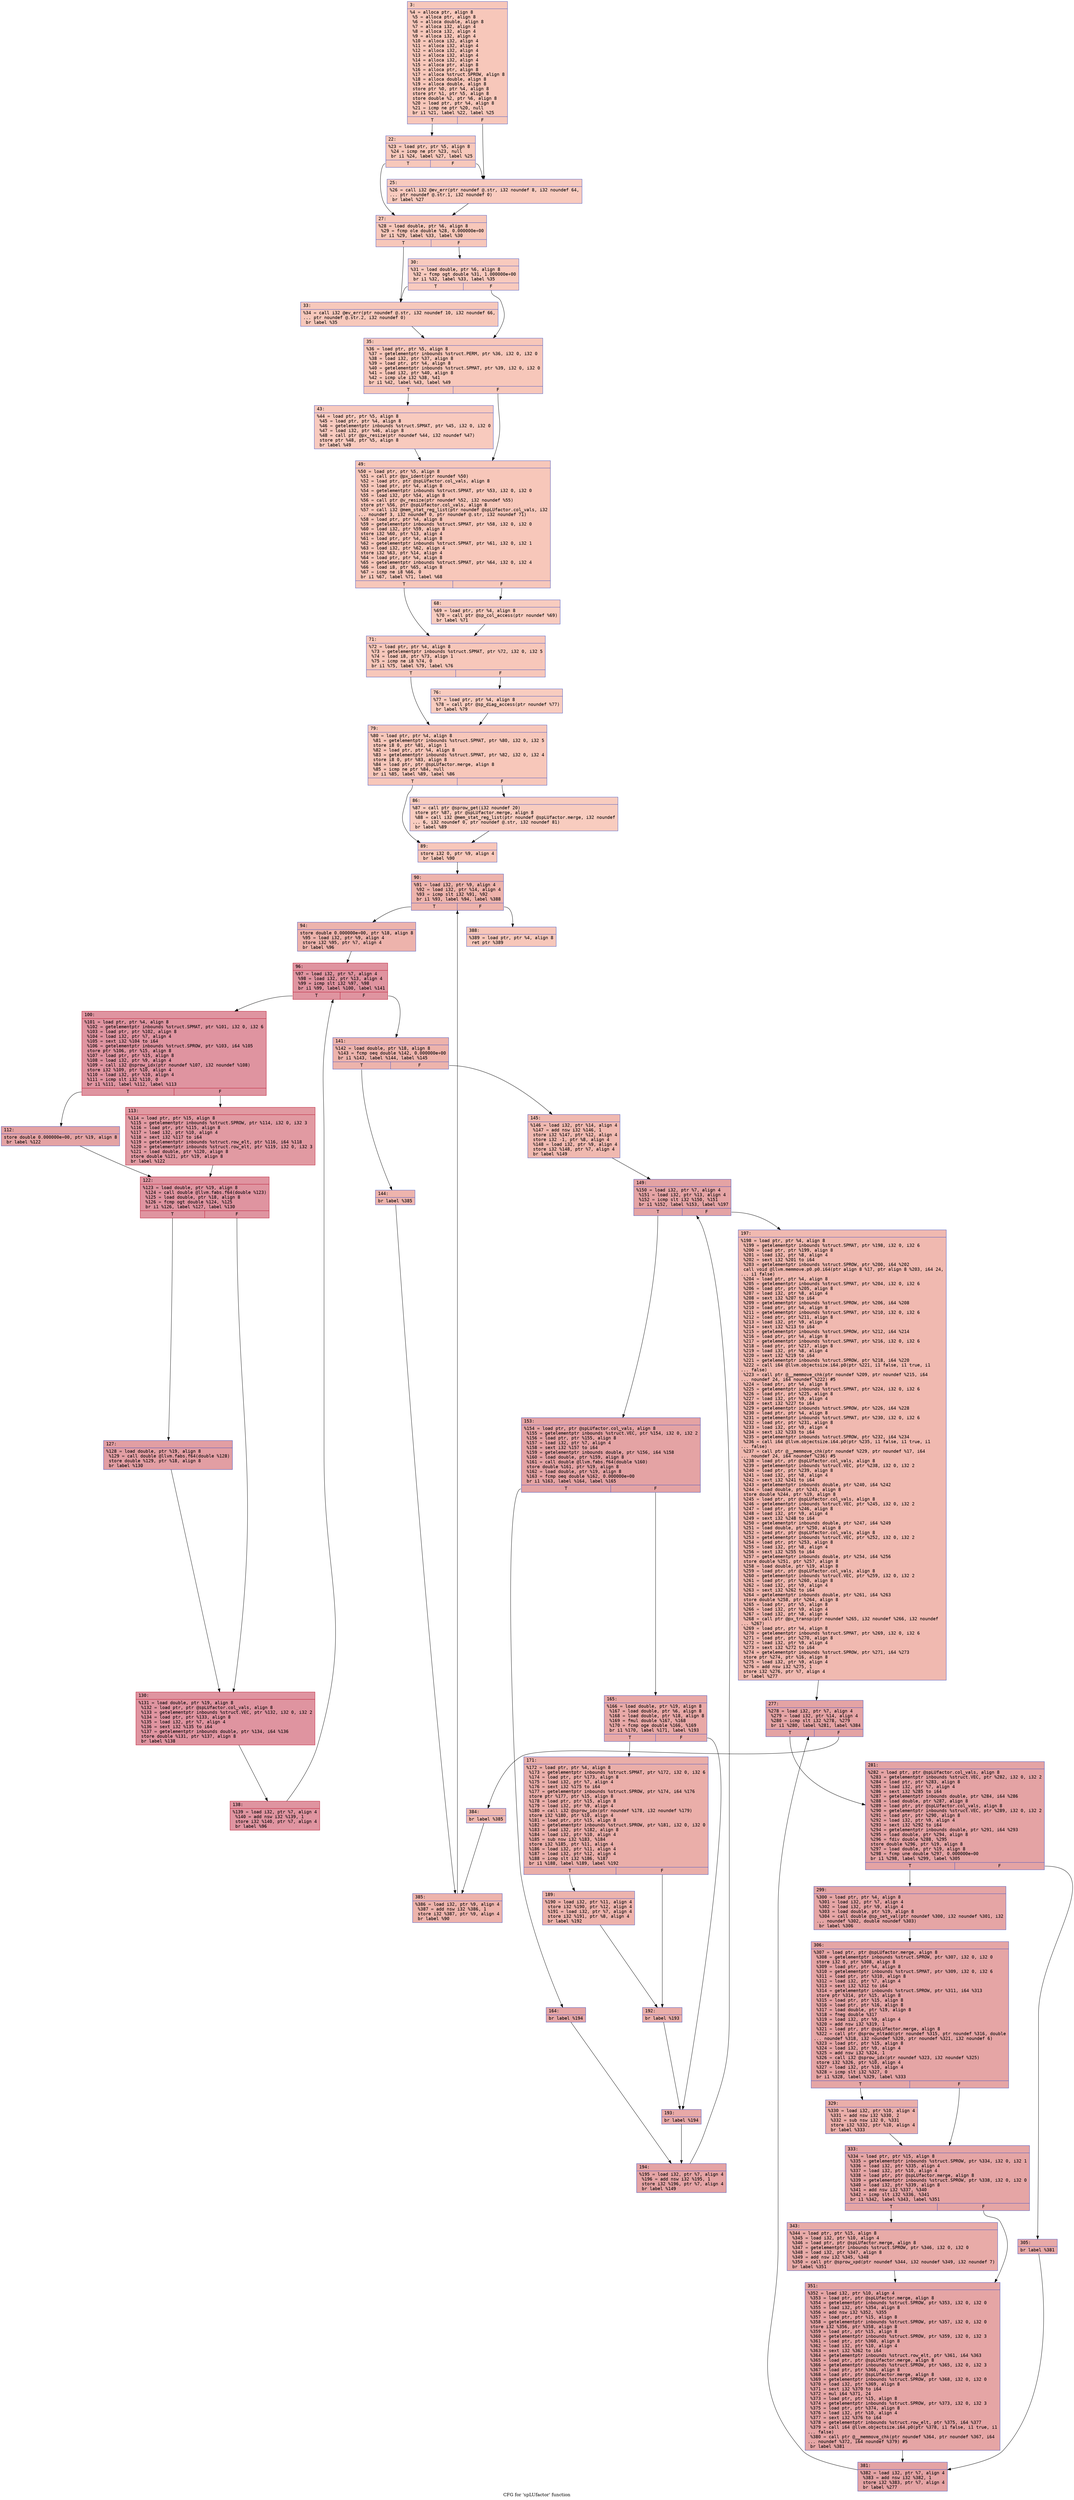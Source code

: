 digraph "CFG for 'spLUfactor' function" {
	label="CFG for 'spLUfactor' function";

	Node0x600001191fe0 [shape=record,color="#3d50c3ff", style=filled, fillcolor="#ec7f6370" fontname="Courier",label="{3:\l|  %4 = alloca ptr, align 8\l  %5 = alloca ptr, align 8\l  %6 = alloca double, align 8\l  %7 = alloca i32, align 4\l  %8 = alloca i32, align 4\l  %9 = alloca i32, align 4\l  %10 = alloca i32, align 4\l  %11 = alloca i32, align 4\l  %12 = alloca i32, align 4\l  %13 = alloca i32, align 4\l  %14 = alloca i32, align 4\l  %15 = alloca ptr, align 8\l  %16 = alloca ptr, align 8\l  %17 = alloca %struct.SPROW, align 8\l  %18 = alloca double, align 8\l  %19 = alloca double, align 8\l  store ptr %0, ptr %4, align 8\l  store ptr %1, ptr %5, align 8\l  store double %2, ptr %6, align 8\l  %20 = load ptr, ptr %4, align 8\l  %21 = icmp ne ptr %20, null\l  br i1 %21, label %22, label %25\l|{<s0>T|<s1>F}}"];
	Node0x600001191fe0:s0 -> Node0x600001192030[tooltip="3 -> 22\nProbability 62.50%" ];
	Node0x600001191fe0:s1 -> Node0x600001192080[tooltip="3 -> 25\nProbability 37.50%" ];
	Node0x600001192030 [shape=record,color="#3d50c3ff", style=filled, fillcolor="#ed836670" fontname="Courier",label="{22:\l|  %23 = load ptr, ptr %5, align 8\l  %24 = icmp ne ptr %23, null\l  br i1 %24, label %27, label %25\l|{<s0>T|<s1>F}}"];
	Node0x600001192030:s0 -> Node0x6000011920d0[tooltip="22 -> 27\nProbability 62.50%" ];
	Node0x600001192030:s1 -> Node0x600001192080[tooltip="22 -> 25\nProbability 37.50%" ];
	Node0x600001192080 [shape=record,color="#3d50c3ff", style=filled, fillcolor="#ef886b70" fontname="Courier",label="{25:\l|  %26 = call i32 @ev_err(ptr noundef @.str, i32 noundef 8, i32 noundef 64,\l... ptr noundef @.str.1, i32 noundef 0)\l  br label %27\l}"];
	Node0x600001192080 -> Node0x6000011920d0[tooltip="25 -> 27\nProbability 100.00%" ];
	Node0x6000011920d0 [shape=record,color="#3d50c3ff", style=filled, fillcolor="#ec7f6370" fontname="Courier",label="{27:\l|  %28 = load double, ptr %6, align 8\l  %29 = fcmp ole double %28, 0.000000e+00\l  br i1 %29, label %33, label %30\l|{<s0>T|<s1>F}}"];
	Node0x6000011920d0:s0 -> Node0x600001192170[tooltip="27 -> 33\nProbability 50.00%" ];
	Node0x6000011920d0:s1 -> Node0x600001192120[tooltip="27 -> 30\nProbability 50.00%" ];
	Node0x600001192120 [shape=record,color="#3d50c3ff", style=filled, fillcolor="#ef886b70" fontname="Courier",label="{30:\l|  %31 = load double, ptr %6, align 8\l  %32 = fcmp ogt double %31, 1.000000e+00\l  br i1 %32, label %33, label %35\l|{<s0>T|<s1>F}}"];
	Node0x600001192120:s0 -> Node0x600001192170[tooltip="30 -> 33\nProbability 50.00%" ];
	Node0x600001192120:s1 -> Node0x6000011921c0[tooltip="30 -> 35\nProbability 50.00%" ];
	Node0x600001192170 [shape=record,color="#3d50c3ff", style=filled, fillcolor="#ed836670" fontname="Courier",label="{33:\l|  %34 = call i32 @ev_err(ptr noundef @.str, i32 noundef 10, i32 noundef 66,\l... ptr noundef @.str.2, i32 noundef 0)\l  br label %35\l}"];
	Node0x600001192170 -> Node0x6000011921c0[tooltip="33 -> 35\nProbability 100.00%" ];
	Node0x6000011921c0 [shape=record,color="#3d50c3ff", style=filled, fillcolor="#ec7f6370" fontname="Courier",label="{35:\l|  %36 = load ptr, ptr %5, align 8\l  %37 = getelementptr inbounds %struct.PERM, ptr %36, i32 0, i32 0\l  %38 = load i32, ptr %37, align 8\l  %39 = load ptr, ptr %4, align 8\l  %40 = getelementptr inbounds %struct.SPMAT, ptr %39, i32 0, i32 0\l  %41 = load i32, ptr %40, align 8\l  %42 = icmp ule i32 %38, %41\l  br i1 %42, label %43, label %49\l|{<s0>T|<s1>F}}"];
	Node0x6000011921c0:s0 -> Node0x600001192210[tooltip="35 -> 43\nProbability 50.00%" ];
	Node0x6000011921c0:s1 -> Node0x600001192260[tooltip="35 -> 49\nProbability 50.00%" ];
	Node0x600001192210 [shape=record,color="#3d50c3ff", style=filled, fillcolor="#ef886b70" fontname="Courier",label="{43:\l|  %44 = load ptr, ptr %5, align 8\l  %45 = load ptr, ptr %4, align 8\l  %46 = getelementptr inbounds %struct.SPMAT, ptr %45, i32 0, i32 0\l  %47 = load i32, ptr %46, align 8\l  %48 = call ptr @px_resize(ptr noundef %44, i32 noundef %47)\l  store ptr %48, ptr %5, align 8\l  br label %49\l}"];
	Node0x600001192210 -> Node0x600001192260[tooltip="43 -> 49\nProbability 100.00%" ];
	Node0x600001192260 [shape=record,color="#3d50c3ff", style=filled, fillcolor="#ec7f6370" fontname="Courier",label="{49:\l|  %50 = load ptr, ptr %5, align 8\l  %51 = call ptr @px_ident(ptr noundef %50)\l  %52 = load ptr, ptr @spLUfactor.col_vals, align 8\l  %53 = load ptr, ptr %4, align 8\l  %54 = getelementptr inbounds %struct.SPMAT, ptr %53, i32 0, i32 0\l  %55 = load i32, ptr %54, align 8\l  %56 = call ptr @v_resize(ptr noundef %52, i32 noundef %55)\l  store ptr %56, ptr @spLUfactor.col_vals, align 8\l  %57 = call i32 @mem_stat_reg_list(ptr noundef @spLUfactor.col_vals, i32\l... noundef 3, i32 noundef 0, ptr noundef @.str, i32 noundef 71)\l  %58 = load ptr, ptr %4, align 8\l  %59 = getelementptr inbounds %struct.SPMAT, ptr %58, i32 0, i32 0\l  %60 = load i32, ptr %59, align 8\l  store i32 %60, ptr %13, align 4\l  %61 = load ptr, ptr %4, align 8\l  %62 = getelementptr inbounds %struct.SPMAT, ptr %61, i32 0, i32 1\l  %63 = load i32, ptr %62, align 4\l  store i32 %63, ptr %14, align 4\l  %64 = load ptr, ptr %4, align 8\l  %65 = getelementptr inbounds %struct.SPMAT, ptr %64, i32 0, i32 4\l  %66 = load i8, ptr %65, align 8\l  %67 = icmp ne i8 %66, 0\l  br i1 %67, label %71, label %68\l|{<s0>T|<s1>F}}"];
	Node0x600001192260:s0 -> Node0x600001192300[tooltip="49 -> 71\nProbability 62.50%" ];
	Node0x600001192260:s1 -> Node0x6000011922b0[tooltip="49 -> 68\nProbability 37.50%" ];
	Node0x6000011922b0 [shape=record,color="#3d50c3ff", style=filled, fillcolor="#f08b6e70" fontname="Courier",label="{68:\l|  %69 = load ptr, ptr %4, align 8\l  %70 = call ptr @sp_col_access(ptr noundef %69)\l  br label %71\l}"];
	Node0x6000011922b0 -> Node0x600001192300[tooltip="68 -> 71\nProbability 100.00%" ];
	Node0x600001192300 [shape=record,color="#3d50c3ff", style=filled, fillcolor="#ec7f6370" fontname="Courier",label="{71:\l|  %72 = load ptr, ptr %4, align 8\l  %73 = getelementptr inbounds %struct.SPMAT, ptr %72, i32 0, i32 5\l  %74 = load i8, ptr %73, align 1\l  %75 = icmp ne i8 %74, 0\l  br i1 %75, label %79, label %76\l|{<s0>T|<s1>F}}"];
	Node0x600001192300:s0 -> Node0x6000011923a0[tooltip="71 -> 79\nProbability 62.50%" ];
	Node0x600001192300:s1 -> Node0x600001192350[tooltip="71 -> 76\nProbability 37.50%" ];
	Node0x600001192350 [shape=record,color="#3d50c3ff", style=filled, fillcolor="#f08b6e70" fontname="Courier",label="{76:\l|  %77 = load ptr, ptr %4, align 8\l  %78 = call ptr @sp_diag_access(ptr noundef %77)\l  br label %79\l}"];
	Node0x600001192350 -> Node0x6000011923a0[tooltip="76 -> 79\nProbability 100.00%" ];
	Node0x6000011923a0 [shape=record,color="#3d50c3ff", style=filled, fillcolor="#ec7f6370" fontname="Courier",label="{79:\l|  %80 = load ptr, ptr %4, align 8\l  %81 = getelementptr inbounds %struct.SPMAT, ptr %80, i32 0, i32 5\l  store i8 0, ptr %81, align 1\l  %82 = load ptr, ptr %4, align 8\l  %83 = getelementptr inbounds %struct.SPMAT, ptr %82, i32 0, i32 4\l  store i8 0, ptr %83, align 8\l  %84 = load ptr, ptr @spLUfactor.merge, align 8\l  %85 = icmp ne ptr %84, null\l  br i1 %85, label %89, label %86\l|{<s0>T|<s1>F}}"];
	Node0x6000011923a0:s0 -> Node0x600001192440[tooltip="79 -> 89\nProbability 62.50%" ];
	Node0x6000011923a0:s1 -> Node0x6000011923f0[tooltip="79 -> 86\nProbability 37.50%" ];
	Node0x6000011923f0 [shape=record,color="#3d50c3ff", style=filled, fillcolor="#f08b6e70" fontname="Courier",label="{86:\l|  %87 = call ptr @sprow_get(i32 noundef 20)\l  store ptr %87, ptr @spLUfactor.merge, align 8\l  %88 = call i32 @mem_stat_reg_list(ptr noundef @spLUfactor.merge, i32 noundef\l... 6, i32 noundef 0, ptr noundef @.str, i32 noundef 81)\l  br label %89\l}"];
	Node0x6000011923f0 -> Node0x600001192440[tooltip="86 -> 89\nProbability 100.00%" ];
	Node0x600001192440 [shape=record,color="#3d50c3ff", style=filled, fillcolor="#ec7f6370" fontname="Courier",label="{89:\l|  store i32 0, ptr %9, align 4\l  br label %90\l}"];
	Node0x600001192440 -> Node0x600001192490[tooltip="89 -> 90\nProbability 100.00%" ];
	Node0x600001192490 [shape=record,color="#3d50c3ff", style=filled, fillcolor="#d6524470" fontname="Courier",label="{90:\l|  %91 = load i32, ptr %9, align 4\l  %92 = load i32, ptr %14, align 4\l  %93 = icmp slt i32 %91, %92\l  br i1 %93, label %94, label %388\l|{<s0>T|<s1>F}}"];
	Node0x600001192490:s0 -> Node0x6000011924e0[tooltip="90 -> 94\nProbability 96.88%" ];
	Node0x600001192490:s1 -> Node0x600001192f80[tooltip="90 -> 388\nProbability 3.12%" ];
	Node0x6000011924e0 [shape=record,color="#3d50c3ff", style=filled, fillcolor="#d6524470" fontname="Courier",label="{94:\l|  store double 0.000000e+00, ptr %18, align 8\l  %95 = load i32, ptr %9, align 4\l  store i32 %95, ptr %7, align 4\l  br label %96\l}"];
	Node0x6000011924e0 -> Node0x600001192530[tooltip="94 -> 96\nProbability 100.00%" ];
	Node0x600001192530 [shape=record,color="#b70d28ff", style=filled, fillcolor="#b70d2870" fontname="Courier",label="{96:\l|  %97 = load i32, ptr %7, align 4\l  %98 = load i32, ptr %13, align 4\l  %99 = icmp slt i32 %97, %98\l  br i1 %99, label %100, label %141\l|{<s0>T|<s1>F}}"];
	Node0x600001192530:s0 -> Node0x600001192580[tooltip="96 -> 100\nProbability 96.88%" ];
	Node0x600001192530:s1 -> Node0x6000011927b0[tooltip="96 -> 141\nProbability 3.12%" ];
	Node0x600001192580 [shape=record,color="#b70d28ff", style=filled, fillcolor="#b70d2870" fontname="Courier",label="{100:\l|  %101 = load ptr, ptr %4, align 8\l  %102 = getelementptr inbounds %struct.SPMAT, ptr %101, i32 0, i32 6\l  %103 = load ptr, ptr %102, align 8\l  %104 = load i32, ptr %7, align 4\l  %105 = sext i32 %104 to i64\l  %106 = getelementptr inbounds %struct.SPROW, ptr %103, i64 %105\l  store ptr %106, ptr %15, align 8\l  %107 = load ptr, ptr %15, align 8\l  %108 = load i32, ptr %9, align 4\l  %109 = call i32 @sprow_idx(ptr noundef %107, i32 noundef %108)\l  store i32 %109, ptr %10, align 4\l  %110 = load i32, ptr %10, align 4\l  %111 = icmp slt i32 %110, 0\l  br i1 %111, label %112, label %113\l|{<s0>T|<s1>F}}"];
	Node0x600001192580:s0 -> Node0x6000011925d0[tooltip="100 -> 112\nProbability 37.50%" ];
	Node0x600001192580:s1 -> Node0x600001192620[tooltip="100 -> 113\nProbability 62.50%" ];
	Node0x6000011925d0 [shape=record,color="#3d50c3ff", style=filled, fillcolor="#c32e3170" fontname="Courier",label="{112:\l|  store double 0.000000e+00, ptr %19, align 8\l  br label %122\l}"];
	Node0x6000011925d0 -> Node0x600001192670[tooltip="112 -> 122\nProbability 100.00%" ];
	Node0x600001192620 [shape=record,color="#b70d28ff", style=filled, fillcolor="#bb1b2c70" fontname="Courier",label="{113:\l|  %114 = load ptr, ptr %15, align 8\l  %115 = getelementptr inbounds %struct.SPROW, ptr %114, i32 0, i32 3\l  %116 = load ptr, ptr %115, align 8\l  %117 = load i32, ptr %10, align 4\l  %118 = sext i32 %117 to i64\l  %119 = getelementptr inbounds %struct.row_elt, ptr %116, i64 %118\l  %120 = getelementptr inbounds %struct.row_elt, ptr %119, i32 0, i32 3\l  %121 = load double, ptr %120, align 8\l  store double %121, ptr %19, align 8\l  br label %122\l}"];
	Node0x600001192620 -> Node0x600001192670[tooltip="113 -> 122\nProbability 100.00%" ];
	Node0x600001192670 [shape=record,color="#b70d28ff", style=filled, fillcolor="#b70d2870" fontname="Courier",label="{122:\l|  %123 = load double, ptr %19, align 8\l  %124 = call double @llvm.fabs.f64(double %123)\l  %125 = load double, ptr %18, align 8\l  %126 = fcmp ogt double %124, %125\l  br i1 %126, label %127, label %130\l|{<s0>T|<s1>F}}"];
	Node0x600001192670:s0 -> Node0x6000011926c0[tooltip="122 -> 127\nProbability 50.00%" ];
	Node0x600001192670:s1 -> Node0x600001192710[tooltip="122 -> 130\nProbability 50.00%" ];
	Node0x6000011926c0 [shape=record,color="#3d50c3ff", style=filled, fillcolor="#be242e70" fontname="Courier",label="{127:\l|  %128 = load double, ptr %19, align 8\l  %129 = call double @llvm.fabs.f64(double %128)\l  store double %129, ptr %18, align 8\l  br label %130\l}"];
	Node0x6000011926c0 -> Node0x600001192710[tooltip="127 -> 130\nProbability 100.00%" ];
	Node0x600001192710 [shape=record,color="#b70d28ff", style=filled, fillcolor="#b70d2870" fontname="Courier",label="{130:\l|  %131 = load double, ptr %19, align 8\l  %132 = load ptr, ptr @spLUfactor.col_vals, align 8\l  %133 = getelementptr inbounds %struct.VEC, ptr %132, i32 0, i32 2\l  %134 = load ptr, ptr %133, align 8\l  %135 = load i32, ptr %7, align 4\l  %136 = sext i32 %135 to i64\l  %137 = getelementptr inbounds double, ptr %134, i64 %136\l  store double %131, ptr %137, align 8\l  br label %138\l}"];
	Node0x600001192710 -> Node0x600001192760[tooltip="130 -> 138\nProbability 100.00%" ];
	Node0x600001192760 [shape=record,color="#b70d28ff", style=filled, fillcolor="#b70d2870" fontname="Courier",label="{138:\l|  %139 = load i32, ptr %7, align 4\l  %140 = add nsw i32 %139, 1\l  store i32 %140, ptr %7, align 4\l  br label %96\l}"];
	Node0x600001192760 -> Node0x600001192530[tooltip="138 -> 96\nProbability 100.00%" ];
	Node0x6000011927b0 [shape=record,color="#3d50c3ff", style=filled, fillcolor="#d6524470" fontname="Courier",label="{141:\l|  %142 = load double, ptr %18, align 8\l  %143 = fcmp oeq double %142, 0.000000e+00\l  br i1 %143, label %144, label %145\l|{<s0>T|<s1>F}}"];
	Node0x6000011927b0:s0 -> Node0x600001192800[tooltip="141 -> 144\nProbability 62.50%" ];
	Node0x6000011927b0:s1 -> Node0x600001192850[tooltip="141 -> 145\nProbability 37.50%" ];
	Node0x600001192800 [shape=record,color="#3d50c3ff", style=filled, fillcolor="#d8564670" fontname="Courier",label="{144:\l|  br label %385\l}"];
	Node0x600001192800 -> Node0x600001192f30[tooltip="144 -> 385\nProbability 100.00%" ];
	Node0x600001192850 [shape=record,color="#3d50c3ff", style=filled, fillcolor="#de614d70" fontname="Courier",label="{145:\l|  %146 = load i32, ptr %14, align 4\l  %147 = add nsw i32 %146, 1\l  store i32 %147, ptr %12, align 4\l  store i32 -1, ptr %8, align 4\l  %148 = load i32, ptr %9, align 4\l  store i32 %148, ptr %7, align 4\l  br label %149\l}"];
	Node0x600001192850 -> Node0x6000011928a0[tooltip="145 -> 149\nProbability 100.00%" ];
	Node0x6000011928a0 [shape=record,color="#3d50c3ff", style=filled, fillcolor="#c32e3170" fontname="Courier",label="{149:\l|  %150 = load i32, ptr %7, align 4\l  %151 = load i32, ptr %13, align 4\l  %152 = icmp slt i32 %150, %151\l  br i1 %152, label %153, label %197\l|{<s0>T|<s1>F}}"];
	Node0x6000011928a0:s0 -> Node0x6000011928f0[tooltip="149 -> 153\nProbability 96.88%" ];
	Node0x6000011928a0:s1 -> Node0x600001192b70[tooltip="149 -> 197\nProbability 3.12%" ];
	Node0x6000011928f0 [shape=record,color="#3d50c3ff", style=filled, fillcolor="#c32e3170" fontname="Courier",label="{153:\l|  %154 = load ptr, ptr @spLUfactor.col_vals, align 8\l  %155 = getelementptr inbounds %struct.VEC, ptr %154, i32 0, i32 2\l  %156 = load ptr, ptr %155, align 8\l  %157 = load i32, ptr %7, align 4\l  %158 = sext i32 %157 to i64\l  %159 = getelementptr inbounds double, ptr %156, i64 %158\l  %160 = load double, ptr %159, align 8\l  %161 = call double @llvm.fabs.f64(double %160)\l  store double %161, ptr %19, align 8\l  %162 = load double, ptr %19, align 8\l  %163 = fcmp oeq double %162, 0.000000e+00\l  br i1 %163, label %164, label %165\l|{<s0>T|<s1>F}}"];
	Node0x6000011928f0:s0 -> Node0x600001192940[tooltip="153 -> 164\nProbability 62.50%" ];
	Node0x6000011928f0:s1 -> Node0x600001192990[tooltip="153 -> 165\nProbability 37.50%" ];
	Node0x600001192940 [shape=record,color="#3d50c3ff", style=filled, fillcolor="#c5333470" fontname="Courier",label="{164:\l|  br label %194\l}"];
	Node0x600001192940 -> Node0x600001192b20[tooltip="164 -> 194\nProbability 100.00%" ];
	Node0x600001192990 [shape=record,color="#3d50c3ff", style=filled, fillcolor="#ca3b3770" fontname="Courier",label="{165:\l|  %166 = load double, ptr %19, align 8\l  %167 = load double, ptr %6, align 8\l  %168 = load double, ptr %18, align 8\l  %169 = fmul double %167, %168\l  %170 = fcmp oge double %166, %169\l  br i1 %170, label %171, label %193\l|{<s0>T|<s1>F}}"];
	Node0x600001192990:s0 -> Node0x6000011929e0[tooltip="165 -> 171\nProbability 50.00%" ];
	Node0x600001192990:s1 -> Node0x600001192ad0[tooltip="165 -> 193\nProbability 50.00%" ];
	Node0x6000011929e0 [shape=record,color="#3d50c3ff", style=filled, fillcolor="#d0473d70" fontname="Courier",label="{171:\l|  %172 = load ptr, ptr %4, align 8\l  %173 = getelementptr inbounds %struct.SPMAT, ptr %172, i32 0, i32 6\l  %174 = load ptr, ptr %173, align 8\l  %175 = load i32, ptr %7, align 4\l  %176 = sext i32 %175 to i64\l  %177 = getelementptr inbounds %struct.SPROW, ptr %174, i64 %176\l  store ptr %177, ptr %15, align 8\l  %178 = load ptr, ptr %15, align 8\l  %179 = load i32, ptr %9, align 4\l  %180 = call i32 @sprow_idx(ptr noundef %178, i32 noundef %179)\l  store i32 %180, ptr %10, align 4\l  %181 = load ptr, ptr %15, align 8\l  %182 = getelementptr inbounds %struct.SPROW, ptr %181, i32 0, i32 0\l  %183 = load i32, ptr %182, align 8\l  %184 = load i32, ptr %10, align 4\l  %185 = sub nsw i32 %183, %184\l  store i32 %185, ptr %11, align 4\l  %186 = load i32, ptr %11, align 4\l  %187 = load i32, ptr %12, align 4\l  %188 = icmp slt i32 %186, %187\l  br i1 %188, label %189, label %192\l|{<s0>T|<s1>F}}"];
	Node0x6000011929e0:s0 -> Node0x600001192a30[tooltip="171 -> 189\nProbability 50.00%" ];
	Node0x6000011929e0:s1 -> Node0x600001192a80[tooltip="171 -> 192\nProbability 50.00%" ];
	Node0x600001192a30 [shape=record,color="#3d50c3ff", style=filled, fillcolor="#d6524470" fontname="Courier",label="{189:\l|  %190 = load i32, ptr %11, align 4\l  store i32 %190, ptr %12, align 4\l  %191 = load i32, ptr %7, align 4\l  store i32 %191, ptr %8, align 4\l  br label %192\l}"];
	Node0x600001192a30 -> Node0x600001192a80[tooltip="189 -> 192\nProbability 100.00%" ];
	Node0x600001192a80 [shape=record,color="#3d50c3ff", style=filled, fillcolor="#d0473d70" fontname="Courier",label="{192:\l|  br label %193\l}"];
	Node0x600001192a80 -> Node0x600001192ad0[tooltip="192 -> 193\nProbability 100.00%" ];
	Node0x600001192ad0 [shape=record,color="#3d50c3ff", style=filled, fillcolor="#ca3b3770" fontname="Courier",label="{193:\l|  br label %194\l}"];
	Node0x600001192ad0 -> Node0x600001192b20[tooltip="193 -> 194\nProbability 100.00%" ];
	Node0x600001192b20 [shape=record,color="#3d50c3ff", style=filled, fillcolor="#c32e3170" fontname="Courier",label="{194:\l|  %195 = load i32, ptr %7, align 4\l  %196 = add nsw i32 %195, 1\l  store i32 %196, ptr %7, align 4\l  br label %149\l}"];
	Node0x600001192b20 -> Node0x6000011928a0[tooltip="194 -> 149\nProbability 100.00%" ];
	Node0x600001192b70 [shape=record,color="#3d50c3ff", style=filled, fillcolor="#de614d70" fontname="Courier",label="{197:\l|  %198 = load ptr, ptr %4, align 8\l  %199 = getelementptr inbounds %struct.SPMAT, ptr %198, i32 0, i32 6\l  %200 = load ptr, ptr %199, align 8\l  %201 = load i32, ptr %8, align 4\l  %202 = sext i32 %201 to i64\l  %203 = getelementptr inbounds %struct.SPROW, ptr %200, i64 %202\l  call void @llvm.memmove.p0.p0.i64(ptr align 8 %17, ptr align 8 %203, i64 24,\l... i1 false)\l  %204 = load ptr, ptr %4, align 8\l  %205 = getelementptr inbounds %struct.SPMAT, ptr %204, i32 0, i32 6\l  %206 = load ptr, ptr %205, align 8\l  %207 = load i32, ptr %8, align 4\l  %208 = sext i32 %207 to i64\l  %209 = getelementptr inbounds %struct.SPROW, ptr %206, i64 %208\l  %210 = load ptr, ptr %4, align 8\l  %211 = getelementptr inbounds %struct.SPMAT, ptr %210, i32 0, i32 6\l  %212 = load ptr, ptr %211, align 8\l  %213 = load i32, ptr %9, align 4\l  %214 = sext i32 %213 to i64\l  %215 = getelementptr inbounds %struct.SPROW, ptr %212, i64 %214\l  %216 = load ptr, ptr %4, align 8\l  %217 = getelementptr inbounds %struct.SPMAT, ptr %216, i32 0, i32 6\l  %218 = load ptr, ptr %217, align 8\l  %219 = load i32, ptr %8, align 4\l  %220 = sext i32 %219 to i64\l  %221 = getelementptr inbounds %struct.SPROW, ptr %218, i64 %220\l  %222 = call i64 @llvm.objectsize.i64.p0(ptr %221, i1 false, i1 true, i1\l... false)\l  %223 = call ptr @__memmove_chk(ptr noundef %209, ptr noundef %215, i64\l... noundef 24, i64 noundef %222) #5\l  %224 = load ptr, ptr %4, align 8\l  %225 = getelementptr inbounds %struct.SPMAT, ptr %224, i32 0, i32 6\l  %226 = load ptr, ptr %225, align 8\l  %227 = load i32, ptr %9, align 4\l  %228 = sext i32 %227 to i64\l  %229 = getelementptr inbounds %struct.SPROW, ptr %226, i64 %228\l  %230 = load ptr, ptr %4, align 8\l  %231 = getelementptr inbounds %struct.SPMAT, ptr %230, i32 0, i32 6\l  %232 = load ptr, ptr %231, align 8\l  %233 = load i32, ptr %9, align 4\l  %234 = sext i32 %233 to i64\l  %235 = getelementptr inbounds %struct.SPROW, ptr %232, i64 %234\l  %236 = call i64 @llvm.objectsize.i64.p0(ptr %235, i1 false, i1 true, i1\l... false)\l  %237 = call ptr @__memmove_chk(ptr noundef %229, ptr noundef %17, i64\l... noundef 24, i64 noundef %236) #5\l  %238 = load ptr, ptr @spLUfactor.col_vals, align 8\l  %239 = getelementptr inbounds %struct.VEC, ptr %238, i32 0, i32 2\l  %240 = load ptr, ptr %239, align 8\l  %241 = load i32, ptr %8, align 4\l  %242 = sext i32 %241 to i64\l  %243 = getelementptr inbounds double, ptr %240, i64 %242\l  %244 = load double, ptr %243, align 8\l  store double %244, ptr %19, align 8\l  %245 = load ptr, ptr @spLUfactor.col_vals, align 8\l  %246 = getelementptr inbounds %struct.VEC, ptr %245, i32 0, i32 2\l  %247 = load ptr, ptr %246, align 8\l  %248 = load i32, ptr %9, align 4\l  %249 = sext i32 %248 to i64\l  %250 = getelementptr inbounds double, ptr %247, i64 %249\l  %251 = load double, ptr %250, align 8\l  %252 = load ptr, ptr @spLUfactor.col_vals, align 8\l  %253 = getelementptr inbounds %struct.VEC, ptr %252, i32 0, i32 2\l  %254 = load ptr, ptr %253, align 8\l  %255 = load i32, ptr %8, align 4\l  %256 = sext i32 %255 to i64\l  %257 = getelementptr inbounds double, ptr %254, i64 %256\l  store double %251, ptr %257, align 8\l  %258 = load double, ptr %19, align 8\l  %259 = load ptr, ptr @spLUfactor.col_vals, align 8\l  %260 = getelementptr inbounds %struct.VEC, ptr %259, i32 0, i32 2\l  %261 = load ptr, ptr %260, align 8\l  %262 = load i32, ptr %9, align 4\l  %263 = sext i32 %262 to i64\l  %264 = getelementptr inbounds double, ptr %261, i64 %263\l  store double %258, ptr %264, align 8\l  %265 = load ptr, ptr %5, align 8\l  %266 = load i32, ptr %9, align 4\l  %267 = load i32, ptr %8, align 4\l  %268 = call ptr @px_transp(ptr noundef %265, i32 noundef %266, i32 noundef\l... %267)\l  %269 = load ptr, ptr %4, align 8\l  %270 = getelementptr inbounds %struct.SPMAT, ptr %269, i32 0, i32 6\l  %271 = load ptr, ptr %270, align 8\l  %272 = load i32, ptr %9, align 4\l  %273 = sext i32 %272 to i64\l  %274 = getelementptr inbounds %struct.SPROW, ptr %271, i64 %273\l  store ptr %274, ptr %16, align 8\l  %275 = load i32, ptr %9, align 4\l  %276 = add nsw i32 %275, 1\l  store i32 %276, ptr %7, align 4\l  br label %277\l}"];
	Node0x600001192b70 -> Node0x600001192bc0[tooltip="197 -> 277\nProbability 100.00%" ];
	Node0x600001192bc0 [shape=record,color="#3d50c3ff", style=filled, fillcolor="#c32e3170" fontname="Courier",label="{277:\l|  %278 = load i32, ptr %7, align 4\l  %279 = load i32, ptr %14, align 4\l  %280 = icmp slt i32 %278, %279\l  br i1 %280, label %281, label %384\l|{<s0>T|<s1>F}}"];
	Node0x600001192bc0:s0 -> Node0x600001192c10[tooltip="277 -> 281\nProbability 96.88%" ];
	Node0x600001192bc0:s1 -> Node0x600001192ee0[tooltip="277 -> 384\nProbability 3.12%" ];
	Node0x600001192c10 [shape=record,color="#3d50c3ff", style=filled, fillcolor="#c32e3170" fontname="Courier",label="{281:\l|  %282 = load ptr, ptr @spLUfactor.col_vals, align 8\l  %283 = getelementptr inbounds %struct.VEC, ptr %282, i32 0, i32 2\l  %284 = load ptr, ptr %283, align 8\l  %285 = load i32, ptr %7, align 4\l  %286 = sext i32 %285 to i64\l  %287 = getelementptr inbounds double, ptr %284, i64 %286\l  %288 = load double, ptr %287, align 8\l  %289 = load ptr, ptr @spLUfactor.col_vals, align 8\l  %290 = getelementptr inbounds %struct.VEC, ptr %289, i32 0, i32 2\l  %291 = load ptr, ptr %290, align 8\l  %292 = load i32, ptr %9, align 4\l  %293 = sext i32 %292 to i64\l  %294 = getelementptr inbounds double, ptr %291, i64 %293\l  %295 = load double, ptr %294, align 8\l  %296 = fdiv double %288, %295\l  store double %296, ptr %19, align 8\l  %297 = load double, ptr %19, align 8\l  %298 = fcmp une double %297, 0.000000e+00\l  br i1 %298, label %299, label %305\l|{<s0>T|<s1>F}}"];
	Node0x600001192c10:s0 -> Node0x600001192c60[tooltip="281 -> 299\nProbability 62.50%" ];
	Node0x600001192c10:s1 -> Node0x600001192cb0[tooltip="281 -> 305\nProbability 37.50%" ];
	Node0x600001192c60 [shape=record,color="#3d50c3ff", style=filled, fillcolor="#c5333470" fontname="Courier",label="{299:\l|  %300 = load ptr, ptr %4, align 8\l  %301 = load i32, ptr %7, align 4\l  %302 = load i32, ptr %9, align 4\l  %303 = load double, ptr %19, align 8\l  %304 = call double @sp_set_val(ptr noundef %300, i32 noundef %301, i32\l... noundef %302, double noundef %303)\l  br label %306\l}"];
	Node0x600001192c60 -> Node0x600001192d00[tooltip="299 -> 306\nProbability 100.00%" ];
	Node0x600001192cb0 [shape=record,color="#3d50c3ff", style=filled, fillcolor="#ca3b3770" fontname="Courier",label="{305:\l|  br label %381\l}"];
	Node0x600001192cb0 -> Node0x600001192e90[tooltip="305 -> 381\nProbability 100.00%" ];
	Node0x600001192d00 [shape=record,color="#3d50c3ff", style=filled, fillcolor="#c5333470" fontname="Courier",label="{306:\l|  %307 = load ptr, ptr @spLUfactor.merge, align 8\l  %308 = getelementptr inbounds %struct.SPROW, ptr %307, i32 0, i32 0\l  store i32 0, ptr %308, align 8\l  %309 = load ptr, ptr %4, align 8\l  %310 = getelementptr inbounds %struct.SPMAT, ptr %309, i32 0, i32 6\l  %311 = load ptr, ptr %310, align 8\l  %312 = load i32, ptr %7, align 4\l  %313 = sext i32 %312 to i64\l  %314 = getelementptr inbounds %struct.SPROW, ptr %311, i64 %313\l  store ptr %314, ptr %15, align 8\l  %315 = load ptr, ptr %15, align 8\l  %316 = load ptr, ptr %16, align 8\l  %317 = load double, ptr %19, align 8\l  %318 = fneg double %317\l  %319 = load i32, ptr %9, align 4\l  %320 = add nsw i32 %319, 1\l  %321 = load ptr, ptr @spLUfactor.merge, align 8\l  %322 = call ptr @sprow_mltadd(ptr noundef %315, ptr noundef %316, double\l... noundef %318, i32 noundef %320, ptr noundef %321, i32 noundef 6)\l  %323 = load ptr, ptr %15, align 8\l  %324 = load i32, ptr %9, align 4\l  %325 = add nsw i32 %324, 1\l  %326 = call i32 @sprow_idx(ptr noundef %323, i32 noundef %325)\l  store i32 %326, ptr %10, align 4\l  %327 = load i32, ptr %10, align 4\l  %328 = icmp slt i32 %327, 0\l  br i1 %328, label %329, label %333\l|{<s0>T|<s1>F}}"];
	Node0x600001192d00:s0 -> Node0x600001192d50[tooltip="306 -> 329\nProbability 37.50%" ];
	Node0x600001192d00:s1 -> Node0x600001192da0[tooltip="306 -> 333\nProbability 62.50%" ];
	Node0x600001192d50 [shape=record,color="#3d50c3ff", style=filled, fillcolor="#d0473d70" fontname="Courier",label="{329:\l|  %330 = load i32, ptr %10, align 4\l  %331 = add nsw i32 %330, 2\l  %332 = sub nsw i32 0, %331\l  store i32 %332, ptr %10, align 4\l  br label %333\l}"];
	Node0x600001192d50 -> Node0x600001192da0[tooltip="329 -> 333\nProbability 100.00%" ];
	Node0x600001192da0 [shape=record,color="#3d50c3ff", style=filled, fillcolor="#c5333470" fontname="Courier",label="{333:\l|  %334 = load ptr, ptr %15, align 8\l  %335 = getelementptr inbounds %struct.SPROW, ptr %334, i32 0, i32 1\l  %336 = load i32, ptr %335, align 4\l  %337 = load i32, ptr %10, align 4\l  %338 = load ptr, ptr @spLUfactor.merge, align 8\l  %339 = getelementptr inbounds %struct.SPROW, ptr %338, i32 0, i32 0\l  %340 = load i32, ptr %339, align 8\l  %341 = add nsw i32 %337, %340\l  %342 = icmp slt i32 %336, %341\l  br i1 %342, label %343, label %351\l|{<s0>T|<s1>F}}"];
	Node0x600001192da0:s0 -> Node0x600001192df0[tooltip="333 -> 343\nProbability 50.00%" ];
	Node0x600001192da0:s1 -> Node0x600001192e40[tooltip="333 -> 351\nProbability 50.00%" ];
	Node0x600001192df0 [shape=record,color="#3d50c3ff", style=filled, fillcolor="#cc403a70" fontname="Courier",label="{343:\l|  %344 = load ptr, ptr %15, align 8\l  %345 = load i32, ptr %10, align 4\l  %346 = load ptr, ptr @spLUfactor.merge, align 8\l  %347 = getelementptr inbounds %struct.SPROW, ptr %346, i32 0, i32 0\l  %348 = load i32, ptr %347, align 8\l  %349 = add nsw i32 %345, %348\l  %350 = call ptr @sprow_xpd(ptr noundef %344, i32 noundef %349, i32 noundef 7)\l  br label %351\l}"];
	Node0x600001192df0 -> Node0x600001192e40[tooltip="343 -> 351\nProbability 100.00%" ];
	Node0x600001192e40 [shape=record,color="#3d50c3ff", style=filled, fillcolor="#c5333470" fontname="Courier",label="{351:\l|  %352 = load i32, ptr %10, align 4\l  %353 = load ptr, ptr @spLUfactor.merge, align 8\l  %354 = getelementptr inbounds %struct.SPROW, ptr %353, i32 0, i32 0\l  %355 = load i32, ptr %354, align 8\l  %356 = add nsw i32 %352, %355\l  %357 = load ptr, ptr %15, align 8\l  %358 = getelementptr inbounds %struct.SPROW, ptr %357, i32 0, i32 0\l  store i32 %356, ptr %358, align 8\l  %359 = load ptr, ptr %15, align 8\l  %360 = getelementptr inbounds %struct.SPROW, ptr %359, i32 0, i32 3\l  %361 = load ptr, ptr %360, align 8\l  %362 = load i32, ptr %10, align 4\l  %363 = sext i32 %362 to i64\l  %364 = getelementptr inbounds %struct.row_elt, ptr %361, i64 %363\l  %365 = load ptr, ptr @spLUfactor.merge, align 8\l  %366 = getelementptr inbounds %struct.SPROW, ptr %365, i32 0, i32 3\l  %367 = load ptr, ptr %366, align 8\l  %368 = load ptr, ptr @spLUfactor.merge, align 8\l  %369 = getelementptr inbounds %struct.SPROW, ptr %368, i32 0, i32 0\l  %370 = load i32, ptr %369, align 8\l  %371 = sext i32 %370 to i64\l  %372 = mul i64 %371, 24\l  %373 = load ptr, ptr %15, align 8\l  %374 = getelementptr inbounds %struct.SPROW, ptr %373, i32 0, i32 3\l  %375 = load ptr, ptr %374, align 8\l  %376 = load i32, ptr %10, align 4\l  %377 = sext i32 %376 to i64\l  %378 = getelementptr inbounds %struct.row_elt, ptr %375, i64 %377\l  %379 = call i64 @llvm.objectsize.i64.p0(ptr %378, i1 false, i1 true, i1\l... false)\l  %380 = call ptr @__memmove_chk(ptr noundef %364, ptr noundef %367, i64\l... noundef %372, i64 noundef %379) #5\l  br label %381\l}"];
	Node0x600001192e40 -> Node0x600001192e90[tooltip="351 -> 381\nProbability 100.00%" ];
	Node0x600001192e90 [shape=record,color="#3d50c3ff", style=filled, fillcolor="#c32e3170" fontname="Courier",label="{381:\l|  %382 = load i32, ptr %7, align 4\l  %383 = add nsw i32 %382, 1\l  store i32 %383, ptr %7, align 4\l  br label %277\l}"];
	Node0x600001192e90 -> Node0x600001192bc0[tooltip="381 -> 277\nProbability 100.00%" ];
	Node0x600001192ee0 [shape=record,color="#3d50c3ff", style=filled, fillcolor="#de614d70" fontname="Courier",label="{384:\l|  br label %385\l}"];
	Node0x600001192ee0 -> Node0x600001192f30[tooltip="384 -> 385\nProbability 100.00%" ];
	Node0x600001192f30 [shape=record,color="#3d50c3ff", style=filled, fillcolor="#d6524470" fontname="Courier",label="{385:\l|  %386 = load i32, ptr %9, align 4\l  %387 = add nsw i32 %386, 1\l  store i32 %387, ptr %9, align 4\l  br label %90\l}"];
	Node0x600001192f30 -> Node0x600001192490[tooltip="385 -> 90\nProbability 100.00%" ];
	Node0x600001192f80 [shape=record,color="#3d50c3ff", style=filled, fillcolor="#ec7f6370" fontname="Courier",label="{388:\l|  %389 = load ptr, ptr %4, align 8\l  ret ptr %389\l}"];
}
